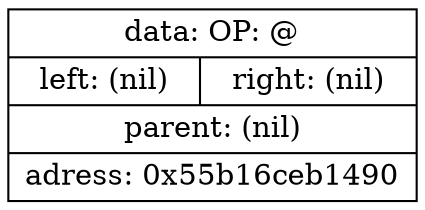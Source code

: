 digraph dump
{
	node0x55b16ceb1490 [shape = "record", label = "{<f1>data: OP: @|{<f2>left: (nil)|<f3>right: (nil)}|<f4>parent: (nil)|<f5>adress: 0x55b16ceb1490}"];

}
